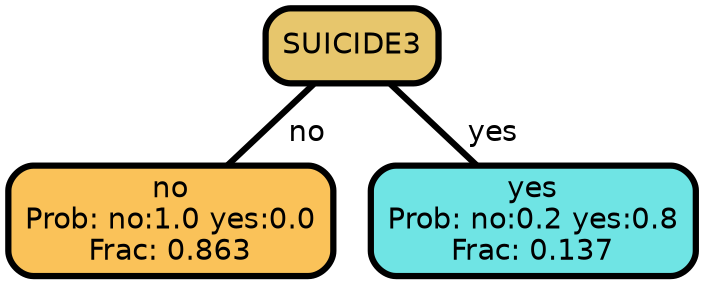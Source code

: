graph Tree {
node [shape=box, style="filled, rounded",color="black",penwidth="3",fontcolor="black",                 fontname=helvetica] ;
graph [ranksep="0 equally", splines=straight,                 bgcolor=transparent, dpi=200] ;
edge [fontname=helvetica, color=black] ;
0 [label="no
Prob: no:1.0 yes:0.0
Frac: 0.863", fillcolor="#fac259"] ;
1 [label="SUICIDE3", fillcolor="#e7c66c"] ;
2 [label="yes
Prob: no:0.2 yes:0.8
Frac: 0.137", fillcolor="#6fe4e4"] ;
1 -- 0 [label=" no",penwidth=3] ;
1 -- 2 [label=" yes",penwidth=3] ;
{rank = same;}}